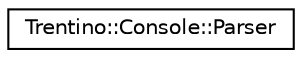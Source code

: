 digraph G
{
  edge [fontname="Helvetica",fontsize="10",labelfontname="Helvetica",labelfontsize="10"];
  node [fontname="Helvetica",fontsize="10",shape=record];
  rankdir="LR";
  Node1 [label="Trentino::Console::Parser",height=0.2,width=0.4,color="black", fillcolor="white", style="filled",URL="$class_trentino_1_1_console_1_1_parser.html"];
}
